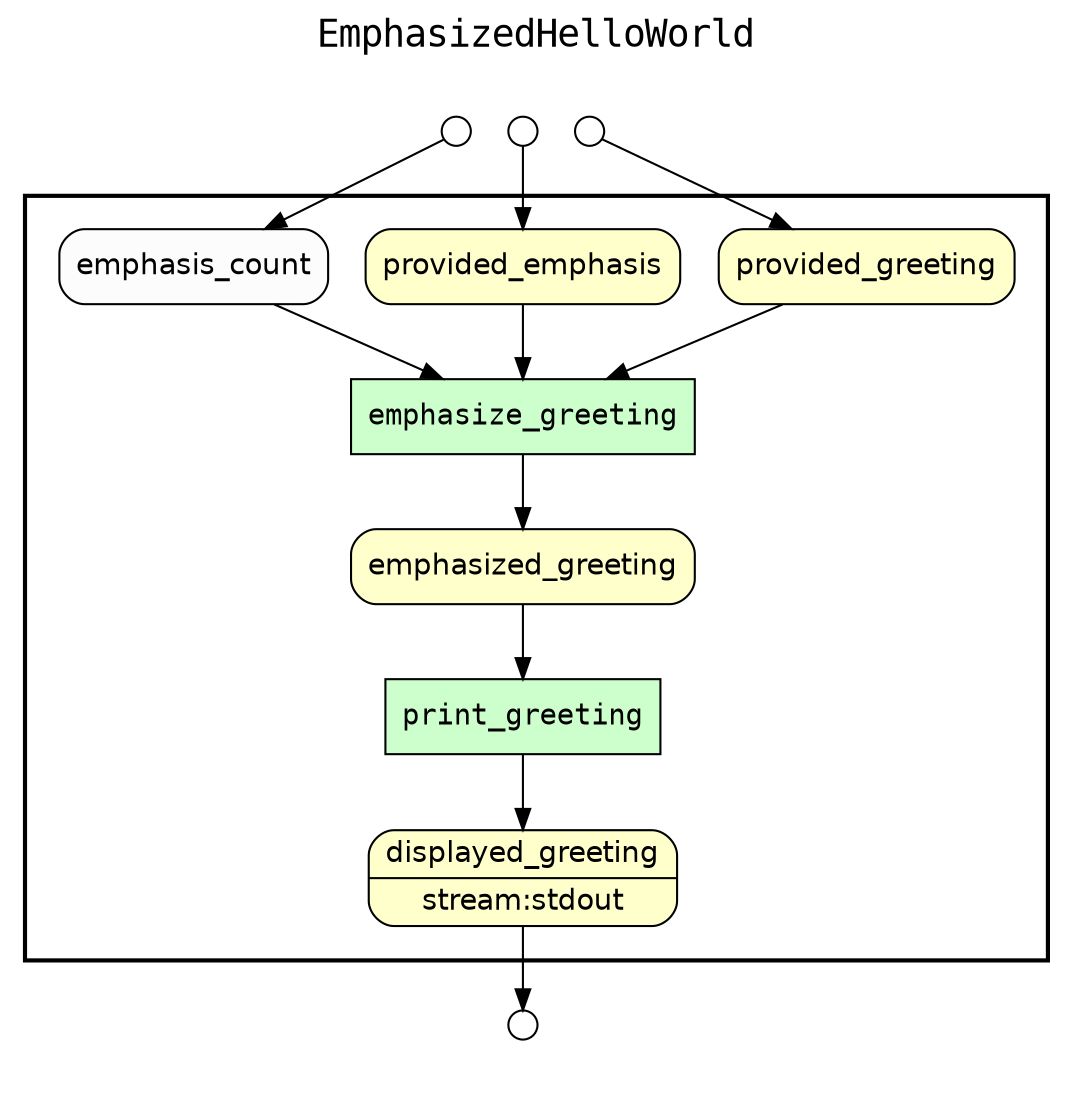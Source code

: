 
/* Start of top-level graph */
digraph Workflow {
rankdir=TB

/* Title for graph */
fontname=Courier; fontsize=18; labelloc=t
label=EmphasizedHelloWorld

/* Start of double cluster for drawing box around nodes in workflow */
subgraph cluster_workflow_box_outer { label=""; color=black; penwidth=2
subgraph cluster_workflow_box_inner { label=""; color=white

/* Style for nodes representing atomic programs in workflow */
node[shape=box style=filled fillcolor="#CCFFCC" peripheries=1 fontname=Courier]

/* Nodes representing atomic programs in workflow */
emphasize_greeting
print_greeting

/* Style for nodes representing non-parameter data channels in workflow */
node[shape=box style="rounded,filled" fillcolor="#FFFFCC" peripheries=1 fontname=Helvetica]

/* Nodes for non-parameter data channels in workflow */
displayed_greeting [shape=record rankdir=LR label="{<f0> displayed_greeting |<f1> stream\:stdout}"];
provided_greeting
provided_emphasis
emphasized_greeting

/* Style for nodes representing parameter channels in workflow */
node[shape=box style="rounded,filled" fillcolor="#FCFCFC" peripheries=1 fontname=Helvetica]

/* Nodes representing parameter channels in workflow */
emphasis_count

/* Edges representing connections between programs and channels */
emphasize_greeting -> emphasized_greeting
provided_greeting -> emphasize_greeting
provided_emphasis -> emphasize_greeting
emphasis_count -> emphasize_greeting
print_greeting -> displayed_greeting
emphasized_greeting -> print_greeting

/* End of double cluster for drawing box around nodes in workflow */
}}

/* Hidden double-cluster for grouping workflow input ports */
subgraph cluster_input_ports_group_outer { label=""; color=white
subgraph cluster_input_ports_group_inner { label=""; color=white

/* Style for nodes representing workflow input ports */
node[shape=circle style="rounded,filled" fillcolor="#FFFFFF" peripheries=1 fontname=Helvetica width=0.2]

/* Nodes representing workflow input ports */
provided_greeting_input_port [label=""]
provided_emphasis_input_port [label=""]
emphasis_count_input_port [label=""]

/* End of double-cluster for grouping workflow input ports */
}}

/* Hidden double-cluster for grouping workflow output ports */
subgraph cluster_output_ports_group_outer { label=""; color=white
subgraph cluster_output_ports_group_inner { label=""; color=white

/* Style for nodes representing workflow output ports */
node[shape=circle style="rounded,filled" fillcolor="#FFFFFF" peripheries=1 fontname=Helvetica width=0.2]

/* Nodes representing workflow output ports */
displayed_greeting_output_port [label=""]

/* End of double-cluster for grouping workflow output ports */
}}

/* Edges from input ports to channels */
provided_greeting_input_port -> provided_greeting
provided_emphasis_input_port -> provided_emphasis
emphasis_count_input_port -> emphasis_count

/* Edges from channels to output ports */
displayed_greeting -> displayed_greeting_output_port

/* End of top-level graph */
}
